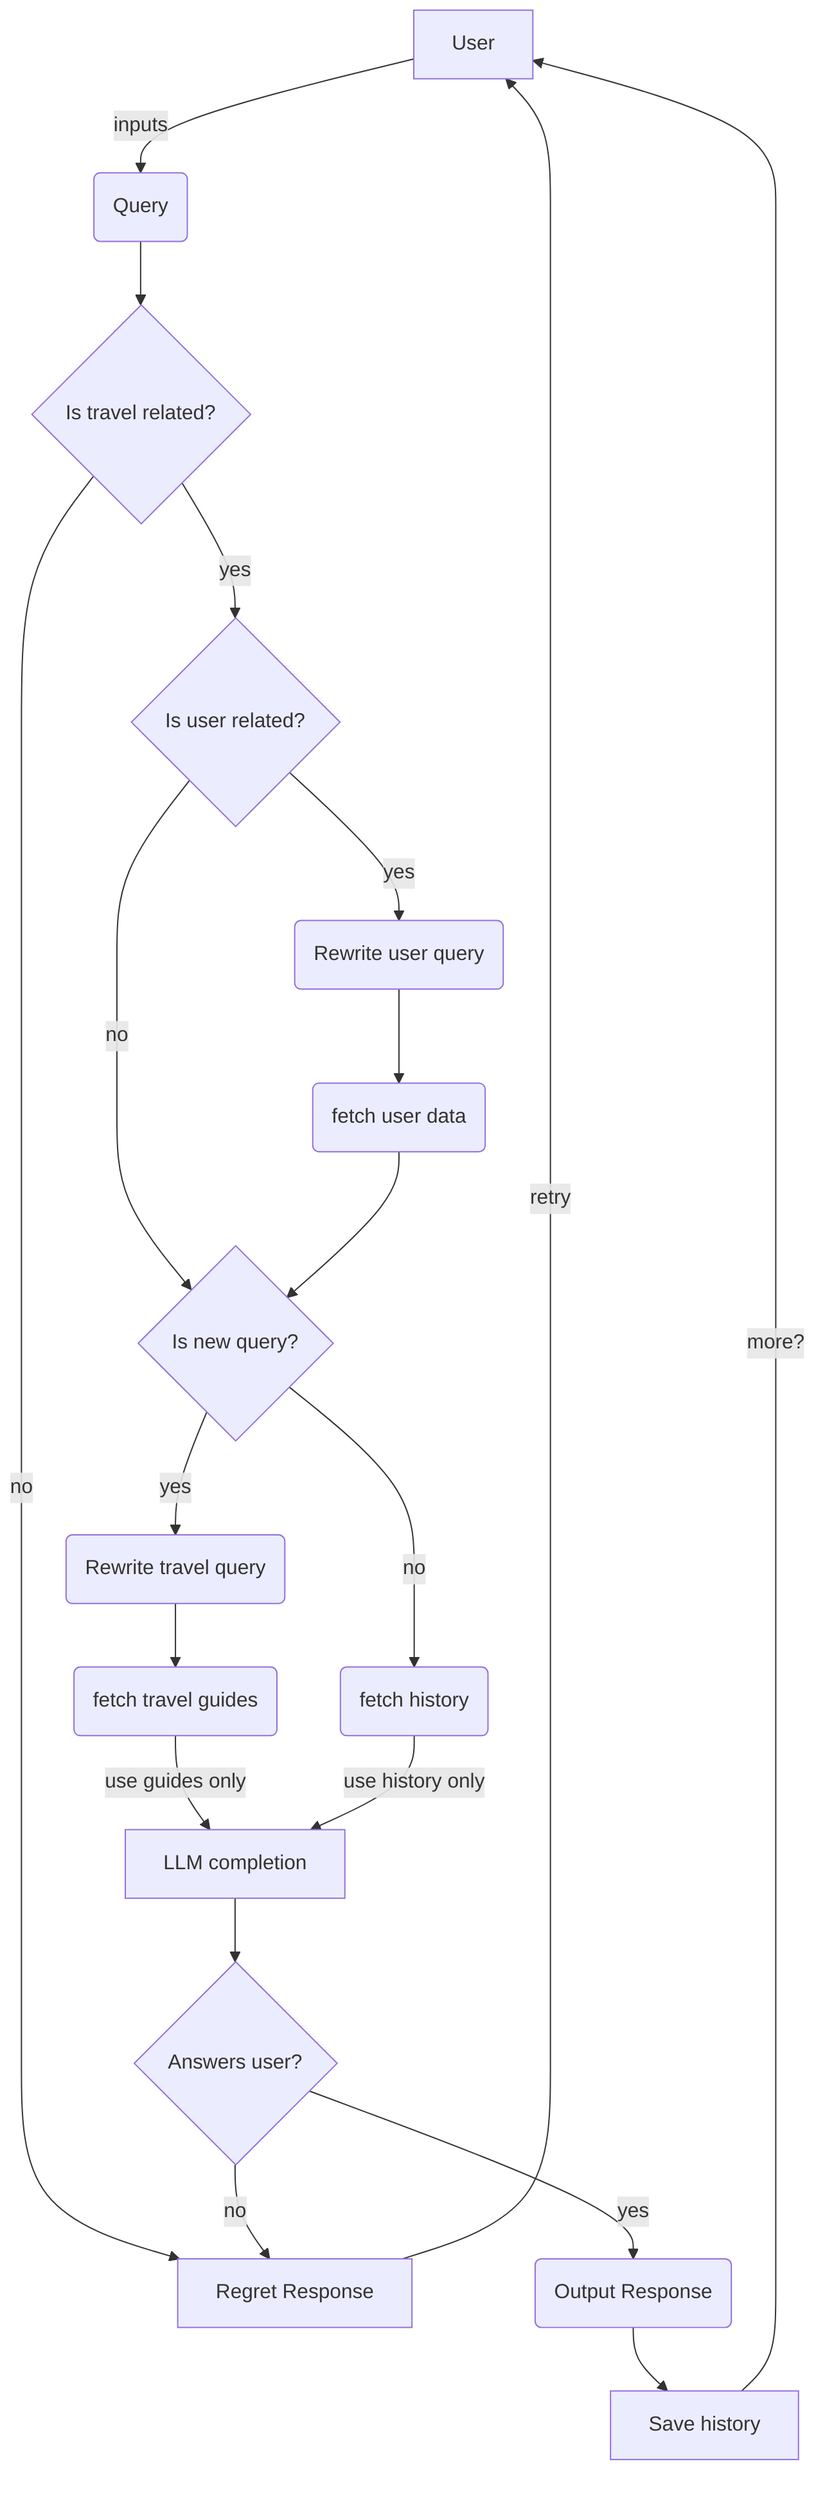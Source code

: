 flowchart TD
    U[User] --> |inputs| Q(Query)
    Q --> TQ{Is travel related?}
    TQ --> |no| RR[Regret Response]
    TQ --> |yes| UQ{Is user related?}
    UQ --> |yes| RU(Rewrite user query) 
    RU --> UR(fetch user data)
    UQ --> |no| N{Is new query?}
    UR --> N
    N --> |yes| RT(Rewrite travel query)
    RT --> NT(fetch travel guides)
    NT --> |use guides only| C[LLM completion]
    N --> |no| OT(fetch history)
    OT --> |use history only| C
    C --> TR{Answers user?}
    TR --> |yes| OR(Output Response)
    TR --> |no| RR
    RR --> |retry| U
    OR --> S[Save history]
    S --> |more?| U